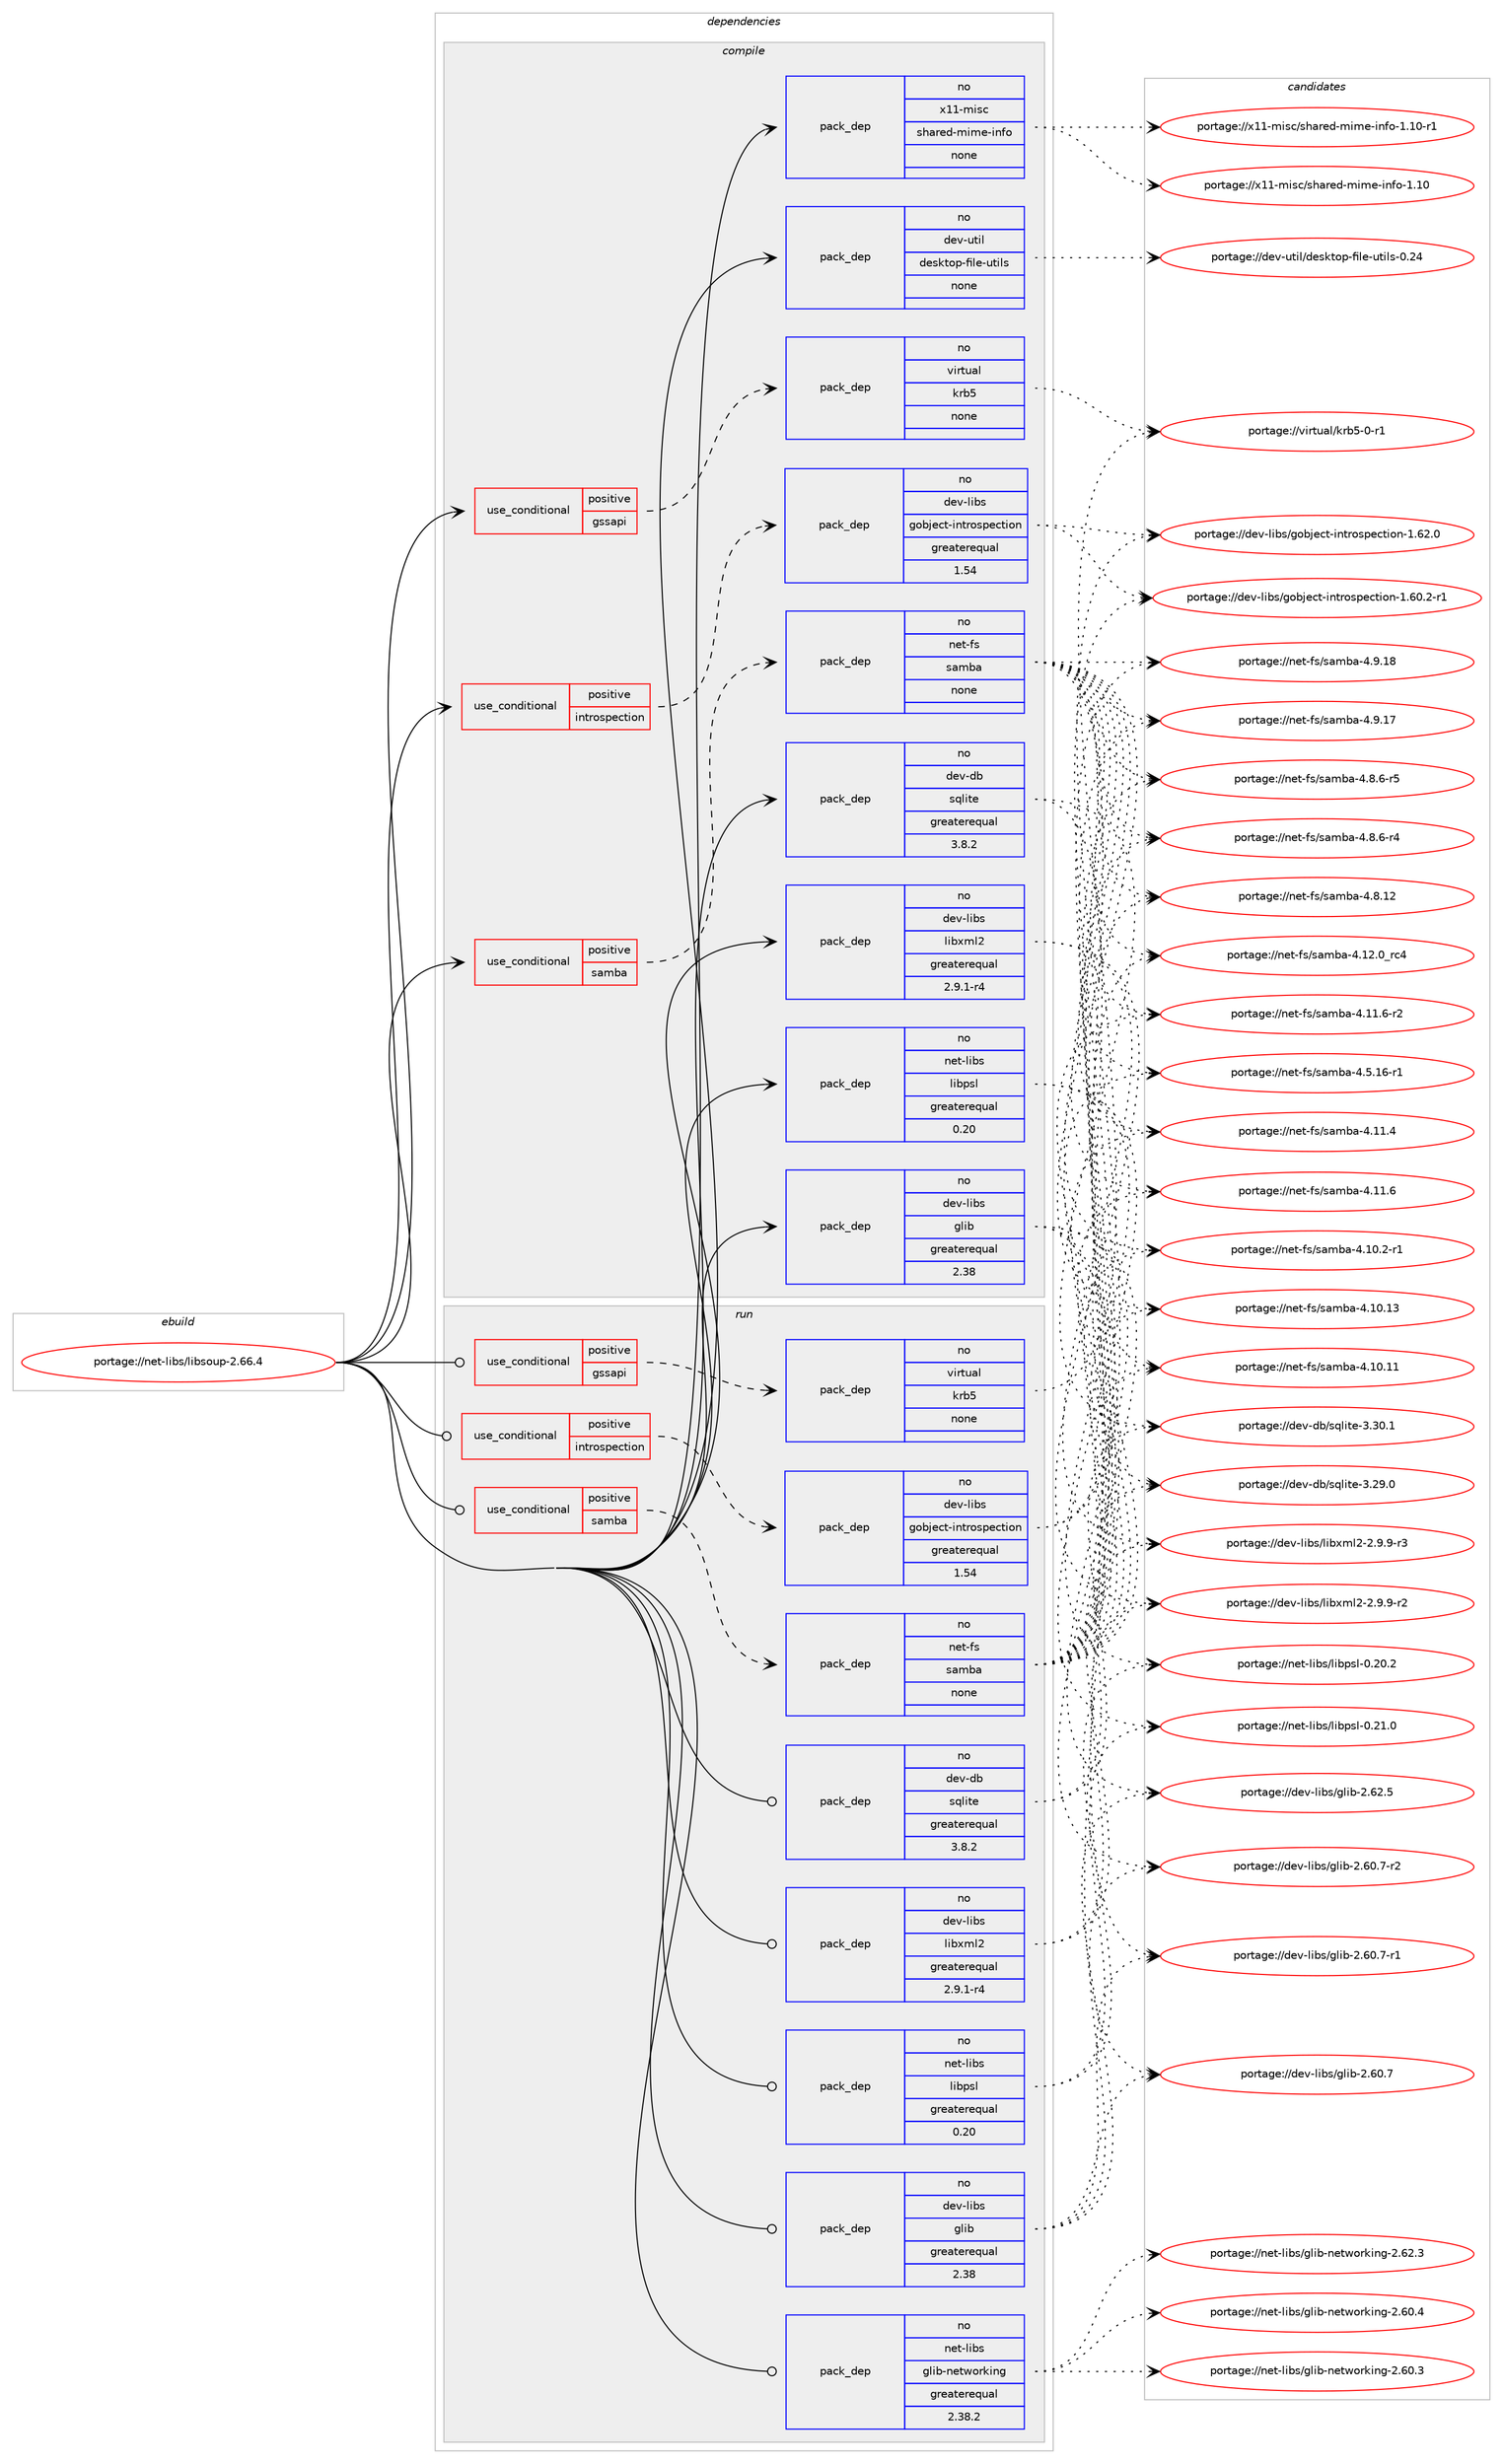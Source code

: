 digraph prolog {

# *************
# Graph options
# *************

newrank=true;
concentrate=true;
compound=true;
graph [rankdir=LR,fontname=Helvetica,fontsize=10,ranksep=1.5];#, ranksep=2.5, nodesep=0.2];
edge  [arrowhead=vee];
node  [fontname=Helvetica,fontsize=10];

# **********
# The ebuild
# **********

subgraph cluster_leftcol {
color=gray;
rank=same;
label=<<i>ebuild</i>>;
id [label="portage://net-libs/libsoup-2.66.4", color=red, width=4, href="../net-libs/libsoup-2.66.4.svg"];
}

# ****************
# The dependencies
# ****************

subgraph cluster_midcol {
color=gray;
label=<<i>dependencies</i>>;
subgraph cluster_compile {
fillcolor="#eeeeee";
style=filled;
label=<<i>compile</i>>;
subgraph cond16777 {
dependency79666 [label=<<TABLE BORDER="0" CELLBORDER="1" CELLSPACING="0" CELLPADDING="4"><TR><TD ROWSPAN="3" CELLPADDING="10">use_conditional</TD></TR><TR><TD>positive</TD></TR><TR><TD>gssapi</TD></TR></TABLE>>, shape=none, color=red];
subgraph pack61375 {
dependency79667 [label=<<TABLE BORDER="0" CELLBORDER="1" CELLSPACING="0" CELLPADDING="4" WIDTH="220"><TR><TD ROWSPAN="6" CELLPADDING="30">pack_dep</TD></TR><TR><TD WIDTH="110">no</TD></TR><TR><TD>virtual</TD></TR><TR><TD>krb5</TD></TR><TR><TD>none</TD></TR><TR><TD></TD></TR></TABLE>>, shape=none, color=blue];
}
dependency79666:e -> dependency79667:w [weight=20,style="dashed",arrowhead="vee"];
}
id:e -> dependency79666:w [weight=20,style="solid",arrowhead="vee"];
subgraph cond16778 {
dependency79668 [label=<<TABLE BORDER="0" CELLBORDER="1" CELLSPACING="0" CELLPADDING="4"><TR><TD ROWSPAN="3" CELLPADDING="10">use_conditional</TD></TR><TR><TD>positive</TD></TR><TR><TD>introspection</TD></TR></TABLE>>, shape=none, color=red];
subgraph pack61376 {
dependency79669 [label=<<TABLE BORDER="0" CELLBORDER="1" CELLSPACING="0" CELLPADDING="4" WIDTH="220"><TR><TD ROWSPAN="6" CELLPADDING="30">pack_dep</TD></TR><TR><TD WIDTH="110">no</TD></TR><TR><TD>dev-libs</TD></TR><TR><TD>gobject-introspection</TD></TR><TR><TD>greaterequal</TD></TR><TR><TD>1.54</TD></TR></TABLE>>, shape=none, color=blue];
}
dependency79668:e -> dependency79669:w [weight=20,style="dashed",arrowhead="vee"];
}
id:e -> dependency79668:w [weight=20,style="solid",arrowhead="vee"];
subgraph cond16779 {
dependency79670 [label=<<TABLE BORDER="0" CELLBORDER="1" CELLSPACING="0" CELLPADDING="4"><TR><TD ROWSPAN="3" CELLPADDING="10">use_conditional</TD></TR><TR><TD>positive</TD></TR><TR><TD>samba</TD></TR></TABLE>>, shape=none, color=red];
subgraph pack61377 {
dependency79671 [label=<<TABLE BORDER="0" CELLBORDER="1" CELLSPACING="0" CELLPADDING="4" WIDTH="220"><TR><TD ROWSPAN="6" CELLPADDING="30">pack_dep</TD></TR><TR><TD WIDTH="110">no</TD></TR><TR><TD>net-fs</TD></TR><TR><TD>samba</TD></TR><TR><TD>none</TD></TR><TR><TD></TD></TR></TABLE>>, shape=none, color=blue];
}
dependency79670:e -> dependency79671:w [weight=20,style="dashed",arrowhead="vee"];
}
id:e -> dependency79670:w [weight=20,style="solid",arrowhead="vee"];
subgraph pack61378 {
dependency79672 [label=<<TABLE BORDER="0" CELLBORDER="1" CELLSPACING="0" CELLPADDING="4" WIDTH="220"><TR><TD ROWSPAN="6" CELLPADDING="30">pack_dep</TD></TR><TR><TD WIDTH="110">no</TD></TR><TR><TD>dev-db</TD></TR><TR><TD>sqlite</TD></TR><TR><TD>greaterequal</TD></TR><TR><TD>3.8.2</TD></TR></TABLE>>, shape=none, color=blue];
}
id:e -> dependency79672:w [weight=20,style="solid",arrowhead="vee"];
subgraph pack61379 {
dependency79673 [label=<<TABLE BORDER="0" CELLBORDER="1" CELLSPACING="0" CELLPADDING="4" WIDTH="220"><TR><TD ROWSPAN="6" CELLPADDING="30">pack_dep</TD></TR><TR><TD WIDTH="110">no</TD></TR><TR><TD>dev-libs</TD></TR><TR><TD>glib</TD></TR><TR><TD>greaterequal</TD></TR><TR><TD>2.38</TD></TR></TABLE>>, shape=none, color=blue];
}
id:e -> dependency79673:w [weight=20,style="solid",arrowhead="vee"];
subgraph pack61380 {
dependency79674 [label=<<TABLE BORDER="0" CELLBORDER="1" CELLSPACING="0" CELLPADDING="4" WIDTH="220"><TR><TD ROWSPAN="6" CELLPADDING="30">pack_dep</TD></TR><TR><TD WIDTH="110">no</TD></TR><TR><TD>dev-libs</TD></TR><TR><TD>libxml2</TD></TR><TR><TD>greaterequal</TD></TR><TR><TD>2.9.1-r4</TD></TR></TABLE>>, shape=none, color=blue];
}
id:e -> dependency79674:w [weight=20,style="solid",arrowhead="vee"];
subgraph pack61381 {
dependency79675 [label=<<TABLE BORDER="0" CELLBORDER="1" CELLSPACING="0" CELLPADDING="4" WIDTH="220"><TR><TD ROWSPAN="6" CELLPADDING="30">pack_dep</TD></TR><TR><TD WIDTH="110">no</TD></TR><TR><TD>dev-util</TD></TR><TR><TD>desktop-file-utils</TD></TR><TR><TD>none</TD></TR><TR><TD></TD></TR></TABLE>>, shape=none, color=blue];
}
id:e -> dependency79675:w [weight=20,style="solid",arrowhead="vee"];
subgraph pack61382 {
dependency79676 [label=<<TABLE BORDER="0" CELLBORDER="1" CELLSPACING="0" CELLPADDING="4" WIDTH="220"><TR><TD ROWSPAN="6" CELLPADDING="30">pack_dep</TD></TR><TR><TD WIDTH="110">no</TD></TR><TR><TD>net-libs</TD></TR><TR><TD>libpsl</TD></TR><TR><TD>greaterequal</TD></TR><TR><TD>0.20</TD></TR></TABLE>>, shape=none, color=blue];
}
id:e -> dependency79676:w [weight=20,style="solid",arrowhead="vee"];
subgraph pack61383 {
dependency79677 [label=<<TABLE BORDER="0" CELLBORDER="1" CELLSPACING="0" CELLPADDING="4" WIDTH="220"><TR><TD ROWSPAN="6" CELLPADDING="30">pack_dep</TD></TR><TR><TD WIDTH="110">no</TD></TR><TR><TD>x11-misc</TD></TR><TR><TD>shared-mime-info</TD></TR><TR><TD>none</TD></TR><TR><TD></TD></TR></TABLE>>, shape=none, color=blue];
}
id:e -> dependency79677:w [weight=20,style="solid",arrowhead="vee"];
}
subgraph cluster_compileandrun {
fillcolor="#eeeeee";
style=filled;
label=<<i>compile and run</i>>;
}
subgraph cluster_run {
fillcolor="#eeeeee";
style=filled;
label=<<i>run</i>>;
subgraph cond16780 {
dependency79678 [label=<<TABLE BORDER="0" CELLBORDER="1" CELLSPACING="0" CELLPADDING="4"><TR><TD ROWSPAN="3" CELLPADDING="10">use_conditional</TD></TR><TR><TD>positive</TD></TR><TR><TD>gssapi</TD></TR></TABLE>>, shape=none, color=red];
subgraph pack61384 {
dependency79679 [label=<<TABLE BORDER="0" CELLBORDER="1" CELLSPACING="0" CELLPADDING="4" WIDTH="220"><TR><TD ROWSPAN="6" CELLPADDING="30">pack_dep</TD></TR><TR><TD WIDTH="110">no</TD></TR><TR><TD>virtual</TD></TR><TR><TD>krb5</TD></TR><TR><TD>none</TD></TR><TR><TD></TD></TR></TABLE>>, shape=none, color=blue];
}
dependency79678:e -> dependency79679:w [weight=20,style="dashed",arrowhead="vee"];
}
id:e -> dependency79678:w [weight=20,style="solid",arrowhead="odot"];
subgraph cond16781 {
dependency79680 [label=<<TABLE BORDER="0" CELLBORDER="1" CELLSPACING="0" CELLPADDING="4"><TR><TD ROWSPAN="3" CELLPADDING="10">use_conditional</TD></TR><TR><TD>positive</TD></TR><TR><TD>introspection</TD></TR></TABLE>>, shape=none, color=red];
subgraph pack61385 {
dependency79681 [label=<<TABLE BORDER="0" CELLBORDER="1" CELLSPACING="0" CELLPADDING="4" WIDTH="220"><TR><TD ROWSPAN="6" CELLPADDING="30">pack_dep</TD></TR><TR><TD WIDTH="110">no</TD></TR><TR><TD>dev-libs</TD></TR><TR><TD>gobject-introspection</TD></TR><TR><TD>greaterequal</TD></TR><TR><TD>1.54</TD></TR></TABLE>>, shape=none, color=blue];
}
dependency79680:e -> dependency79681:w [weight=20,style="dashed",arrowhead="vee"];
}
id:e -> dependency79680:w [weight=20,style="solid",arrowhead="odot"];
subgraph cond16782 {
dependency79682 [label=<<TABLE BORDER="0" CELLBORDER="1" CELLSPACING="0" CELLPADDING="4"><TR><TD ROWSPAN="3" CELLPADDING="10">use_conditional</TD></TR><TR><TD>positive</TD></TR><TR><TD>samba</TD></TR></TABLE>>, shape=none, color=red];
subgraph pack61386 {
dependency79683 [label=<<TABLE BORDER="0" CELLBORDER="1" CELLSPACING="0" CELLPADDING="4" WIDTH="220"><TR><TD ROWSPAN="6" CELLPADDING="30">pack_dep</TD></TR><TR><TD WIDTH="110">no</TD></TR><TR><TD>net-fs</TD></TR><TR><TD>samba</TD></TR><TR><TD>none</TD></TR><TR><TD></TD></TR></TABLE>>, shape=none, color=blue];
}
dependency79682:e -> dependency79683:w [weight=20,style="dashed",arrowhead="vee"];
}
id:e -> dependency79682:w [weight=20,style="solid",arrowhead="odot"];
subgraph pack61387 {
dependency79684 [label=<<TABLE BORDER="0" CELLBORDER="1" CELLSPACING="0" CELLPADDING="4" WIDTH="220"><TR><TD ROWSPAN="6" CELLPADDING="30">pack_dep</TD></TR><TR><TD WIDTH="110">no</TD></TR><TR><TD>dev-db</TD></TR><TR><TD>sqlite</TD></TR><TR><TD>greaterequal</TD></TR><TR><TD>3.8.2</TD></TR></TABLE>>, shape=none, color=blue];
}
id:e -> dependency79684:w [weight=20,style="solid",arrowhead="odot"];
subgraph pack61388 {
dependency79685 [label=<<TABLE BORDER="0" CELLBORDER="1" CELLSPACING="0" CELLPADDING="4" WIDTH="220"><TR><TD ROWSPAN="6" CELLPADDING="30">pack_dep</TD></TR><TR><TD WIDTH="110">no</TD></TR><TR><TD>dev-libs</TD></TR><TR><TD>glib</TD></TR><TR><TD>greaterequal</TD></TR><TR><TD>2.38</TD></TR></TABLE>>, shape=none, color=blue];
}
id:e -> dependency79685:w [weight=20,style="solid",arrowhead="odot"];
subgraph pack61389 {
dependency79686 [label=<<TABLE BORDER="0" CELLBORDER="1" CELLSPACING="0" CELLPADDING="4" WIDTH="220"><TR><TD ROWSPAN="6" CELLPADDING="30">pack_dep</TD></TR><TR><TD WIDTH="110">no</TD></TR><TR><TD>dev-libs</TD></TR><TR><TD>libxml2</TD></TR><TR><TD>greaterequal</TD></TR><TR><TD>2.9.1-r4</TD></TR></TABLE>>, shape=none, color=blue];
}
id:e -> dependency79686:w [weight=20,style="solid",arrowhead="odot"];
subgraph pack61390 {
dependency79687 [label=<<TABLE BORDER="0" CELLBORDER="1" CELLSPACING="0" CELLPADDING="4" WIDTH="220"><TR><TD ROWSPAN="6" CELLPADDING="30">pack_dep</TD></TR><TR><TD WIDTH="110">no</TD></TR><TR><TD>net-libs</TD></TR><TR><TD>glib-networking</TD></TR><TR><TD>greaterequal</TD></TR><TR><TD>2.38.2</TD></TR></TABLE>>, shape=none, color=blue];
}
id:e -> dependency79687:w [weight=20,style="solid",arrowhead="odot"];
subgraph pack61391 {
dependency79688 [label=<<TABLE BORDER="0" CELLBORDER="1" CELLSPACING="0" CELLPADDING="4" WIDTH="220"><TR><TD ROWSPAN="6" CELLPADDING="30">pack_dep</TD></TR><TR><TD WIDTH="110">no</TD></TR><TR><TD>net-libs</TD></TR><TR><TD>libpsl</TD></TR><TR><TD>greaterequal</TD></TR><TR><TD>0.20</TD></TR></TABLE>>, shape=none, color=blue];
}
id:e -> dependency79688:w [weight=20,style="solid",arrowhead="odot"];
}
}

# **************
# The candidates
# **************

subgraph cluster_choices {
rank=same;
color=gray;
label=<<i>candidates</i>>;

subgraph choice61375 {
color=black;
nodesep=1;
choice1181051141161179710847107114985345484511449 [label="portage://virtual/krb5-0-r1", color=red, width=4,href="../virtual/krb5-0-r1.svg"];
dependency79667:e -> choice1181051141161179710847107114985345484511449:w [style=dotted,weight="100"];
}
subgraph choice61376 {
color=black;
nodesep=1;
choice1001011184510810598115471031119810610199116451051101161141111151121019911610511111045494654504648 [label="portage://dev-libs/gobject-introspection-1.62.0", color=red, width=4,href="../dev-libs/gobject-introspection-1.62.0.svg"];
choice10010111845108105981154710311198106101991164510511011611411111511210199116105111110454946544846504511449 [label="portage://dev-libs/gobject-introspection-1.60.2-r1", color=red, width=4,href="../dev-libs/gobject-introspection-1.60.2-r1.svg"];
dependency79669:e -> choice1001011184510810598115471031119810610199116451051101161141111151121019911610511111045494654504648:w [style=dotted,weight="100"];
dependency79669:e -> choice10010111845108105981154710311198106101991164510511011611411111511210199116105111110454946544846504511449:w [style=dotted,weight="100"];
}
subgraph choice61377 {
color=black;
nodesep=1;
choice110101116451021154711597109989745524657464956 [label="portage://net-fs/samba-4.9.18", color=red, width=4,href="../net-fs/samba-4.9.18.svg"];
choice110101116451021154711597109989745524657464955 [label="portage://net-fs/samba-4.9.17", color=red, width=4,href="../net-fs/samba-4.9.17.svg"];
choice11010111645102115471159710998974552465646544511453 [label="portage://net-fs/samba-4.8.6-r5", color=red, width=4,href="../net-fs/samba-4.8.6-r5.svg"];
choice11010111645102115471159710998974552465646544511452 [label="portage://net-fs/samba-4.8.6-r4", color=red, width=4,href="../net-fs/samba-4.8.6-r4.svg"];
choice110101116451021154711597109989745524656464950 [label="portage://net-fs/samba-4.8.12", color=red, width=4,href="../net-fs/samba-4.8.12.svg"];
choice1101011164510211547115971099897455246534649544511449 [label="portage://net-fs/samba-4.5.16-r1", color=red, width=4,href="../net-fs/samba-4.5.16-r1.svg"];
choice110101116451021154711597109989745524649504648951149952 [label="portage://net-fs/samba-4.12.0_rc4", color=red, width=4,href="../net-fs/samba-4.12.0_rc4.svg"];
choice1101011164510211547115971099897455246494946544511450 [label="portage://net-fs/samba-4.11.6-r2", color=red, width=4,href="../net-fs/samba-4.11.6-r2.svg"];
choice110101116451021154711597109989745524649494654 [label="portage://net-fs/samba-4.11.6", color=red, width=4,href="../net-fs/samba-4.11.6.svg"];
choice110101116451021154711597109989745524649494652 [label="portage://net-fs/samba-4.11.4", color=red, width=4,href="../net-fs/samba-4.11.4.svg"];
choice1101011164510211547115971099897455246494846504511449 [label="portage://net-fs/samba-4.10.2-r1", color=red, width=4,href="../net-fs/samba-4.10.2-r1.svg"];
choice11010111645102115471159710998974552464948464951 [label="portage://net-fs/samba-4.10.13", color=red, width=4,href="../net-fs/samba-4.10.13.svg"];
choice11010111645102115471159710998974552464948464949 [label="portage://net-fs/samba-4.10.11", color=red, width=4,href="../net-fs/samba-4.10.11.svg"];
dependency79671:e -> choice110101116451021154711597109989745524657464956:w [style=dotted,weight="100"];
dependency79671:e -> choice110101116451021154711597109989745524657464955:w [style=dotted,weight="100"];
dependency79671:e -> choice11010111645102115471159710998974552465646544511453:w [style=dotted,weight="100"];
dependency79671:e -> choice11010111645102115471159710998974552465646544511452:w [style=dotted,weight="100"];
dependency79671:e -> choice110101116451021154711597109989745524656464950:w [style=dotted,weight="100"];
dependency79671:e -> choice1101011164510211547115971099897455246534649544511449:w [style=dotted,weight="100"];
dependency79671:e -> choice110101116451021154711597109989745524649504648951149952:w [style=dotted,weight="100"];
dependency79671:e -> choice1101011164510211547115971099897455246494946544511450:w [style=dotted,weight="100"];
dependency79671:e -> choice110101116451021154711597109989745524649494654:w [style=dotted,weight="100"];
dependency79671:e -> choice110101116451021154711597109989745524649494652:w [style=dotted,weight="100"];
dependency79671:e -> choice1101011164510211547115971099897455246494846504511449:w [style=dotted,weight="100"];
dependency79671:e -> choice11010111645102115471159710998974552464948464951:w [style=dotted,weight="100"];
dependency79671:e -> choice11010111645102115471159710998974552464948464949:w [style=dotted,weight="100"];
}
subgraph choice61378 {
color=black;
nodesep=1;
choice10010111845100984711511310810511610145514651484649 [label="portage://dev-db/sqlite-3.30.1", color=red, width=4,href="../dev-db/sqlite-3.30.1.svg"];
choice10010111845100984711511310810511610145514650574648 [label="portage://dev-db/sqlite-3.29.0", color=red, width=4,href="../dev-db/sqlite-3.29.0.svg"];
dependency79672:e -> choice10010111845100984711511310810511610145514651484649:w [style=dotted,weight="100"];
dependency79672:e -> choice10010111845100984711511310810511610145514650574648:w [style=dotted,weight="100"];
}
subgraph choice61379 {
color=black;
nodesep=1;
choice1001011184510810598115471031081059845504654504653 [label="portage://dev-libs/glib-2.62.5", color=red, width=4,href="../dev-libs/glib-2.62.5.svg"];
choice10010111845108105981154710310810598455046544846554511450 [label="portage://dev-libs/glib-2.60.7-r2", color=red, width=4,href="../dev-libs/glib-2.60.7-r2.svg"];
choice10010111845108105981154710310810598455046544846554511449 [label="portage://dev-libs/glib-2.60.7-r1", color=red, width=4,href="../dev-libs/glib-2.60.7-r1.svg"];
choice1001011184510810598115471031081059845504654484655 [label="portage://dev-libs/glib-2.60.7", color=red, width=4,href="../dev-libs/glib-2.60.7.svg"];
dependency79673:e -> choice1001011184510810598115471031081059845504654504653:w [style=dotted,weight="100"];
dependency79673:e -> choice10010111845108105981154710310810598455046544846554511450:w [style=dotted,weight="100"];
dependency79673:e -> choice10010111845108105981154710310810598455046544846554511449:w [style=dotted,weight="100"];
dependency79673:e -> choice1001011184510810598115471031081059845504654484655:w [style=dotted,weight="100"];
}
subgraph choice61380 {
color=black;
nodesep=1;
choice10010111845108105981154710810598120109108504550465746574511451 [label="portage://dev-libs/libxml2-2.9.9-r3", color=red, width=4,href="../dev-libs/libxml2-2.9.9-r3.svg"];
choice10010111845108105981154710810598120109108504550465746574511450 [label="portage://dev-libs/libxml2-2.9.9-r2", color=red, width=4,href="../dev-libs/libxml2-2.9.9-r2.svg"];
dependency79674:e -> choice10010111845108105981154710810598120109108504550465746574511451:w [style=dotted,weight="100"];
dependency79674:e -> choice10010111845108105981154710810598120109108504550465746574511450:w [style=dotted,weight="100"];
}
subgraph choice61381 {
color=black;
nodesep=1;
choice100101118451171161051084710010111510711611111245102105108101451171161051081154548465052 [label="portage://dev-util/desktop-file-utils-0.24", color=red, width=4,href="../dev-util/desktop-file-utils-0.24.svg"];
dependency79675:e -> choice100101118451171161051084710010111510711611111245102105108101451171161051081154548465052:w [style=dotted,weight="100"];
}
subgraph choice61382 {
color=black;
nodesep=1;
choice1101011164510810598115471081059811211510845484650494648 [label="portage://net-libs/libpsl-0.21.0", color=red, width=4,href="../net-libs/libpsl-0.21.0.svg"];
choice1101011164510810598115471081059811211510845484650484650 [label="portage://net-libs/libpsl-0.20.2", color=red, width=4,href="../net-libs/libpsl-0.20.2.svg"];
dependency79676:e -> choice1101011164510810598115471081059811211510845484650494648:w [style=dotted,weight="100"];
dependency79676:e -> choice1101011164510810598115471081059811211510845484650484650:w [style=dotted,weight="100"];
}
subgraph choice61383 {
color=black;
nodesep=1;
choice120494945109105115994711510497114101100451091051091014510511010211145494649484511449 [label="portage://x11-misc/shared-mime-info-1.10-r1", color=red, width=4,href="../x11-misc/shared-mime-info-1.10-r1.svg"];
choice12049494510910511599471151049711410110045109105109101451051101021114549464948 [label="portage://x11-misc/shared-mime-info-1.10", color=red, width=4,href="../x11-misc/shared-mime-info-1.10.svg"];
dependency79677:e -> choice120494945109105115994711510497114101100451091051091014510511010211145494649484511449:w [style=dotted,weight="100"];
dependency79677:e -> choice12049494510910511599471151049711410110045109105109101451051101021114549464948:w [style=dotted,weight="100"];
}
subgraph choice61384 {
color=black;
nodesep=1;
choice1181051141161179710847107114985345484511449 [label="portage://virtual/krb5-0-r1", color=red, width=4,href="../virtual/krb5-0-r1.svg"];
dependency79679:e -> choice1181051141161179710847107114985345484511449:w [style=dotted,weight="100"];
}
subgraph choice61385 {
color=black;
nodesep=1;
choice1001011184510810598115471031119810610199116451051101161141111151121019911610511111045494654504648 [label="portage://dev-libs/gobject-introspection-1.62.0", color=red, width=4,href="../dev-libs/gobject-introspection-1.62.0.svg"];
choice10010111845108105981154710311198106101991164510511011611411111511210199116105111110454946544846504511449 [label="portage://dev-libs/gobject-introspection-1.60.2-r1", color=red, width=4,href="../dev-libs/gobject-introspection-1.60.2-r1.svg"];
dependency79681:e -> choice1001011184510810598115471031119810610199116451051101161141111151121019911610511111045494654504648:w [style=dotted,weight="100"];
dependency79681:e -> choice10010111845108105981154710311198106101991164510511011611411111511210199116105111110454946544846504511449:w [style=dotted,weight="100"];
}
subgraph choice61386 {
color=black;
nodesep=1;
choice110101116451021154711597109989745524657464956 [label="portage://net-fs/samba-4.9.18", color=red, width=4,href="../net-fs/samba-4.9.18.svg"];
choice110101116451021154711597109989745524657464955 [label="portage://net-fs/samba-4.9.17", color=red, width=4,href="../net-fs/samba-4.9.17.svg"];
choice11010111645102115471159710998974552465646544511453 [label="portage://net-fs/samba-4.8.6-r5", color=red, width=4,href="../net-fs/samba-4.8.6-r5.svg"];
choice11010111645102115471159710998974552465646544511452 [label="portage://net-fs/samba-4.8.6-r4", color=red, width=4,href="../net-fs/samba-4.8.6-r4.svg"];
choice110101116451021154711597109989745524656464950 [label="portage://net-fs/samba-4.8.12", color=red, width=4,href="../net-fs/samba-4.8.12.svg"];
choice1101011164510211547115971099897455246534649544511449 [label="portage://net-fs/samba-4.5.16-r1", color=red, width=4,href="../net-fs/samba-4.5.16-r1.svg"];
choice110101116451021154711597109989745524649504648951149952 [label="portage://net-fs/samba-4.12.0_rc4", color=red, width=4,href="../net-fs/samba-4.12.0_rc4.svg"];
choice1101011164510211547115971099897455246494946544511450 [label="portage://net-fs/samba-4.11.6-r2", color=red, width=4,href="../net-fs/samba-4.11.6-r2.svg"];
choice110101116451021154711597109989745524649494654 [label="portage://net-fs/samba-4.11.6", color=red, width=4,href="../net-fs/samba-4.11.6.svg"];
choice110101116451021154711597109989745524649494652 [label="portage://net-fs/samba-4.11.4", color=red, width=4,href="../net-fs/samba-4.11.4.svg"];
choice1101011164510211547115971099897455246494846504511449 [label="portage://net-fs/samba-4.10.2-r1", color=red, width=4,href="../net-fs/samba-4.10.2-r1.svg"];
choice11010111645102115471159710998974552464948464951 [label="portage://net-fs/samba-4.10.13", color=red, width=4,href="../net-fs/samba-4.10.13.svg"];
choice11010111645102115471159710998974552464948464949 [label="portage://net-fs/samba-4.10.11", color=red, width=4,href="../net-fs/samba-4.10.11.svg"];
dependency79683:e -> choice110101116451021154711597109989745524657464956:w [style=dotted,weight="100"];
dependency79683:e -> choice110101116451021154711597109989745524657464955:w [style=dotted,weight="100"];
dependency79683:e -> choice11010111645102115471159710998974552465646544511453:w [style=dotted,weight="100"];
dependency79683:e -> choice11010111645102115471159710998974552465646544511452:w [style=dotted,weight="100"];
dependency79683:e -> choice110101116451021154711597109989745524656464950:w [style=dotted,weight="100"];
dependency79683:e -> choice1101011164510211547115971099897455246534649544511449:w [style=dotted,weight="100"];
dependency79683:e -> choice110101116451021154711597109989745524649504648951149952:w [style=dotted,weight="100"];
dependency79683:e -> choice1101011164510211547115971099897455246494946544511450:w [style=dotted,weight="100"];
dependency79683:e -> choice110101116451021154711597109989745524649494654:w [style=dotted,weight="100"];
dependency79683:e -> choice110101116451021154711597109989745524649494652:w [style=dotted,weight="100"];
dependency79683:e -> choice1101011164510211547115971099897455246494846504511449:w [style=dotted,weight="100"];
dependency79683:e -> choice11010111645102115471159710998974552464948464951:w [style=dotted,weight="100"];
dependency79683:e -> choice11010111645102115471159710998974552464948464949:w [style=dotted,weight="100"];
}
subgraph choice61387 {
color=black;
nodesep=1;
choice10010111845100984711511310810511610145514651484649 [label="portage://dev-db/sqlite-3.30.1", color=red, width=4,href="../dev-db/sqlite-3.30.1.svg"];
choice10010111845100984711511310810511610145514650574648 [label="portage://dev-db/sqlite-3.29.0", color=red, width=4,href="../dev-db/sqlite-3.29.0.svg"];
dependency79684:e -> choice10010111845100984711511310810511610145514651484649:w [style=dotted,weight="100"];
dependency79684:e -> choice10010111845100984711511310810511610145514650574648:w [style=dotted,weight="100"];
}
subgraph choice61388 {
color=black;
nodesep=1;
choice1001011184510810598115471031081059845504654504653 [label="portage://dev-libs/glib-2.62.5", color=red, width=4,href="../dev-libs/glib-2.62.5.svg"];
choice10010111845108105981154710310810598455046544846554511450 [label="portage://dev-libs/glib-2.60.7-r2", color=red, width=4,href="../dev-libs/glib-2.60.7-r2.svg"];
choice10010111845108105981154710310810598455046544846554511449 [label="portage://dev-libs/glib-2.60.7-r1", color=red, width=4,href="../dev-libs/glib-2.60.7-r1.svg"];
choice1001011184510810598115471031081059845504654484655 [label="portage://dev-libs/glib-2.60.7", color=red, width=4,href="../dev-libs/glib-2.60.7.svg"];
dependency79685:e -> choice1001011184510810598115471031081059845504654504653:w [style=dotted,weight="100"];
dependency79685:e -> choice10010111845108105981154710310810598455046544846554511450:w [style=dotted,weight="100"];
dependency79685:e -> choice10010111845108105981154710310810598455046544846554511449:w [style=dotted,weight="100"];
dependency79685:e -> choice1001011184510810598115471031081059845504654484655:w [style=dotted,weight="100"];
}
subgraph choice61389 {
color=black;
nodesep=1;
choice10010111845108105981154710810598120109108504550465746574511451 [label="portage://dev-libs/libxml2-2.9.9-r3", color=red, width=4,href="../dev-libs/libxml2-2.9.9-r3.svg"];
choice10010111845108105981154710810598120109108504550465746574511450 [label="portage://dev-libs/libxml2-2.9.9-r2", color=red, width=4,href="../dev-libs/libxml2-2.9.9-r2.svg"];
dependency79686:e -> choice10010111845108105981154710810598120109108504550465746574511451:w [style=dotted,weight="100"];
dependency79686:e -> choice10010111845108105981154710810598120109108504550465746574511450:w [style=dotted,weight="100"];
}
subgraph choice61390 {
color=black;
nodesep=1;
choice110101116451081059811547103108105984511010111611911111410710511010345504654504651 [label="portage://net-libs/glib-networking-2.62.3", color=red, width=4,href="../net-libs/glib-networking-2.62.3.svg"];
choice110101116451081059811547103108105984511010111611911111410710511010345504654484652 [label="portage://net-libs/glib-networking-2.60.4", color=red, width=4,href="../net-libs/glib-networking-2.60.4.svg"];
choice110101116451081059811547103108105984511010111611911111410710511010345504654484651 [label="portage://net-libs/glib-networking-2.60.3", color=red, width=4,href="../net-libs/glib-networking-2.60.3.svg"];
dependency79687:e -> choice110101116451081059811547103108105984511010111611911111410710511010345504654504651:w [style=dotted,weight="100"];
dependency79687:e -> choice110101116451081059811547103108105984511010111611911111410710511010345504654484652:w [style=dotted,weight="100"];
dependency79687:e -> choice110101116451081059811547103108105984511010111611911111410710511010345504654484651:w [style=dotted,weight="100"];
}
subgraph choice61391 {
color=black;
nodesep=1;
choice1101011164510810598115471081059811211510845484650494648 [label="portage://net-libs/libpsl-0.21.0", color=red, width=4,href="../net-libs/libpsl-0.21.0.svg"];
choice1101011164510810598115471081059811211510845484650484650 [label="portage://net-libs/libpsl-0.20.2", color=red, width=4,href="../net-libs/libpsl-0.20.2.svg"];
dependency79688:e -> choice1101011164510810598115471081059811211510845484650494648:w [style=dotted,weight="100"];
dependency79688:e -> choice1101011164510810598115471081059811211510845484650484650:w [style=dotted,weight="100"];
}
}

}
